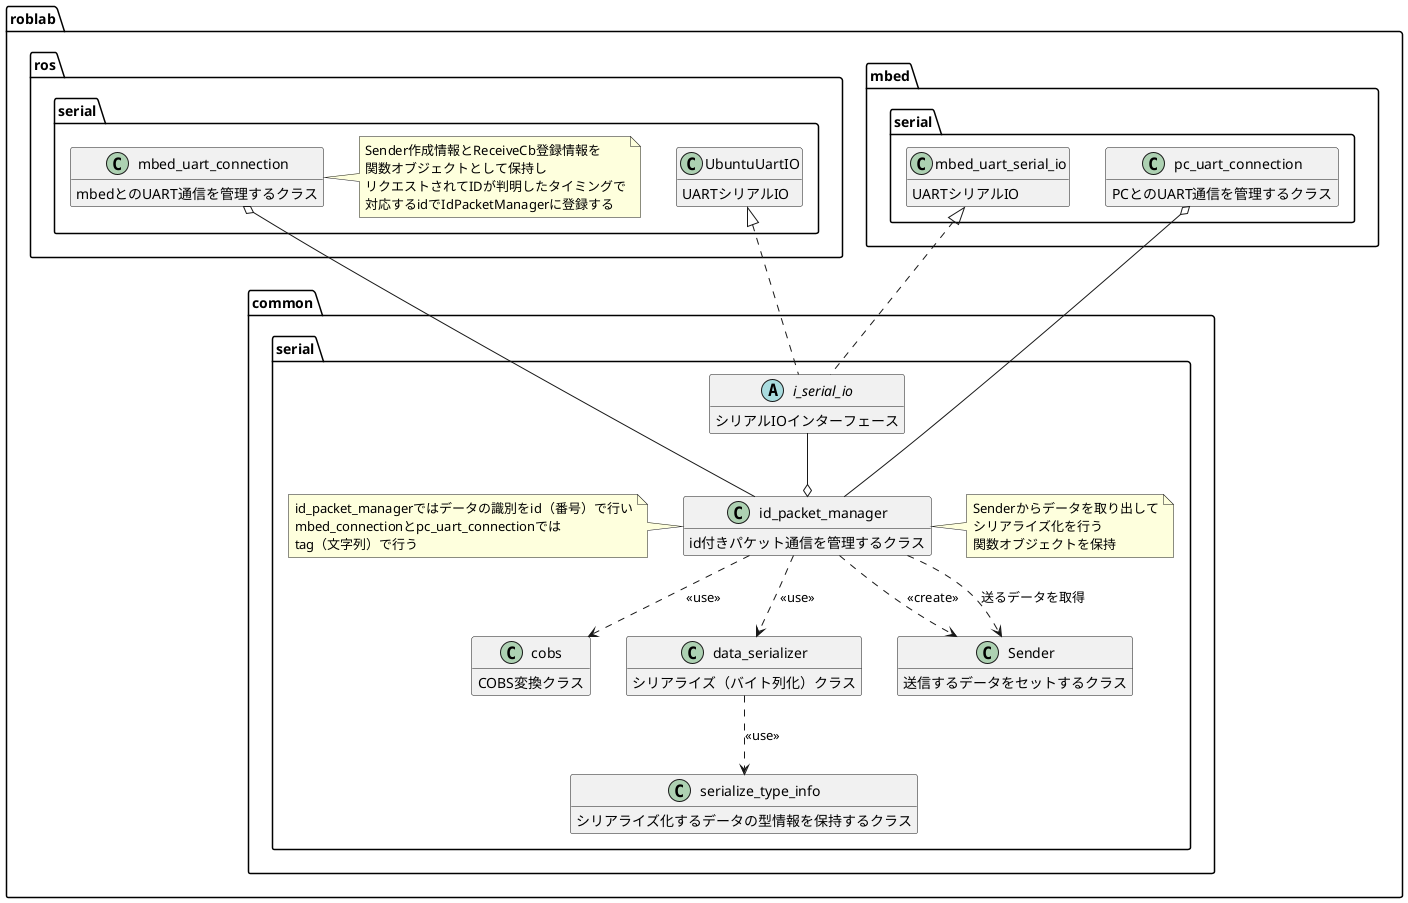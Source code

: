 @startuml UartSerial
' !include https://raw.githubusercontent.com/patrik-csak/one-dark-plantuml-theme/v1.0.1/theme.puml


hide empty members

' クラス図
set namespaceSeparator ::
namespace roblab{
    namespace common::serial{
        class cobs{
            COBS変換クラス
        }
        class data_serializer{
            シリアライズ（バイト列化）クラス
        }
        abstract class i_serial_io{
            シリアルIOインターフェース
        }
        
        class id_packet_manager{
            id付きパケット通信を管理するクラス
        }

        note left of id_packet_manager
        id_packet_managerではデータの識別をid（番号）で行い
        mbed_connectionとpc_uart_connectionでは
        tag（文字列）で行う
        end note

        note right of id_packet_manager
        Senderからデータを取り出して
        シリアライズ化を行う
        関数オブジェクトを保持
        end note

        class Sender{
            送信するデータをセットするクラス
        }
        class serialize_type_info{
            シリアライズ化するデータの型情報を保持するクラス
        }

        id_packet_manager ..> Sender : <<create>>
        id_packet_manager ..> Sender : 送るデータを取得
        id_packet_manager ..> data_serializer : <<use>>
        id_packet_manager ..> cobs : <<use>>
        i_serial_io --o id_packet_manager

        data_serializer ..> serialize_type_info : <<use>>
    }

    namespace mbed::serial{
        class pc_uart_connection{
            PCとのUART通信を管理するクラス
        }
        class mbed_uart_serial_io{
            UARTシリアルIO
        }
    }

    namespace ros::serial{
        class mbed_uart_connection{
            mbedとのUART通信を管理するクラス
        }

        note left of mbed_uart_connection
        Sender作成情報とReceiveCb登録情報を
        関数オブジェクトとして保持し
        リクエストされてIDが判明したタイミングで
        対応するidでIdPacketManagerに登録する
        end note

        class UbuntuUartIO{
            UARTシリアルIO
        }
    }
    ros::serial::UbuntuUartIO <|.. common::serial::i_serial_io
    mbed::serial::mbed_uart_serial_io <|.. common::serial::i_serial_io
    
    ros::serial::mbed_uart_connection o-- common::serial::id_packet_manager
    mbed::serial::pc_uart_connection o-- common::serial::id_packet_manager
}

@enduml